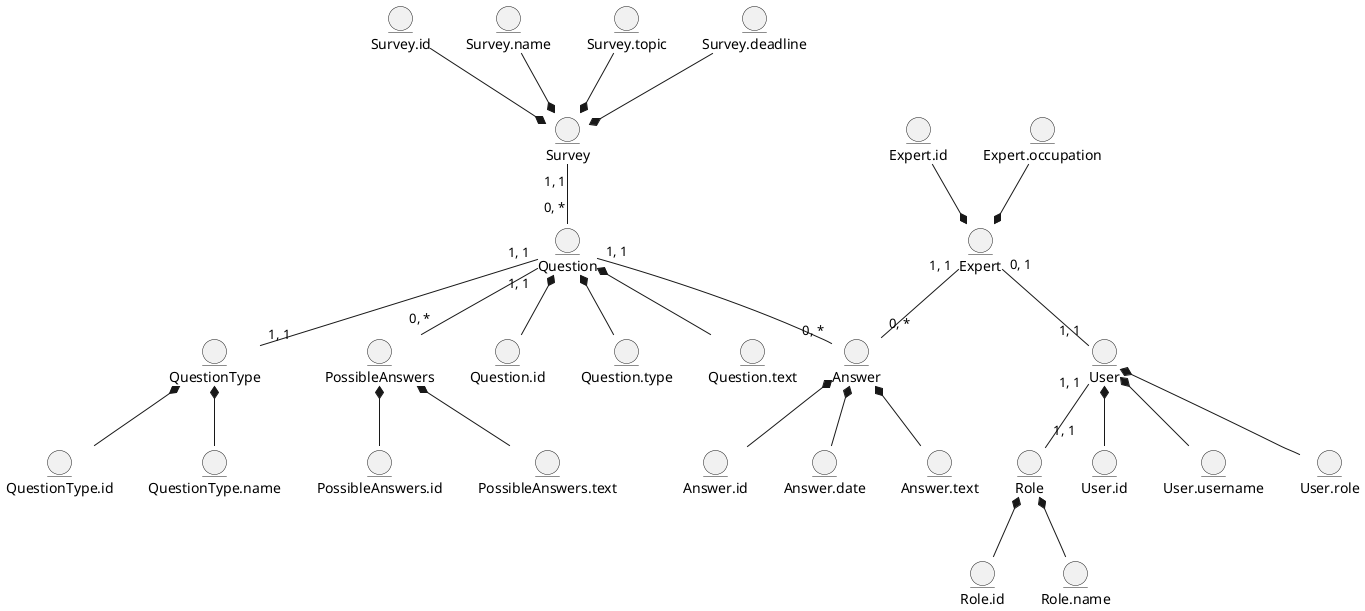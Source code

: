 @startuml
  
  '-----Пользователи-----'
  '-Пользователь-'
  entity User
  entity User.id
  entity User.username
  entity User.role
  '-Эксперт-'
  entity Expert
  entity Expert.id
  entity Expert.occupation
  
  '-----Объекты-----'
  '-Опрос-'
  entity Survey
  entity Survey.id
  entity Survey.name
  entity Survey.topic
  entity Survey.deadline
  '-Вопрос-'
  entity Question
  entity Question.id
  entity Question.type
  entity Question.text
  '-Ответы на анкеты-'
  entity Answer
  entity Answer.id
  entity Answer.date
  entity Answer.text
  '-Возможные ответы-'
  entity PossibleAnswers
  entity PossibleAnswers.id
  entity PossibleAnswers.text
  '-Типы вопросов-'
  entity QuestionType
  entity QuestionType.id
  entity QuestionType.name
  '-Роли-'
  entity Role
  entity Role.id
  entity Role.name

  
  '-----Пользователи-----'
  '-Пользователь-'
  User.id -u-* User
  User.username -u-* User
  User.role -u-* User
  '-Эксперт-'
  Expert.id -d-* Expert
  Expert.occupation -d-* Expert
  
  '-----Объекты-----'
  '-Связи-'
  Question "0, *" -u- "1, 1" Survey
  User "1, 1" -u- "0, 1" Expert
  Answer "0, *" -u- "1, 1" Question
  Answer "0, *" -u- "1, 1" Expert
  PossibleAnswers "0, *" -u- "1, 1" Question
  QuestionType "1, 1" -u- "1, 1" Question
  Role "1, 1" -u- "1, 1" User
  '-Опрос-'
  Survey.id -d-* Survey
  Survey.name -d-* Survey
  Survey.topic -d-* Survey
  Survey.deadline -d-* Survey
  '-Вопрос-'
  Question.id -u-* Question
  Question.type -u-* Question
  Question.text -u-* Question
  '-Ответы на анкеты-'
  Answer.id -u-* Answer
  Answer.date -u-* Answer
  Answer.text -u-* Answer
  '-Возможные ответы-'
  PossibleAnswers.id -u-* PossibleAnswers
  PossibleAnswers.text -u-* PossibleAnswers
  '-Типы вопросов-'
  QuestionType.id -u-* QuestionType
  QuestionType.name -u-* QuestionType
  '-Роли-'
  Role.id -u-* Role
  Role.name -u-* Role

@enduml
